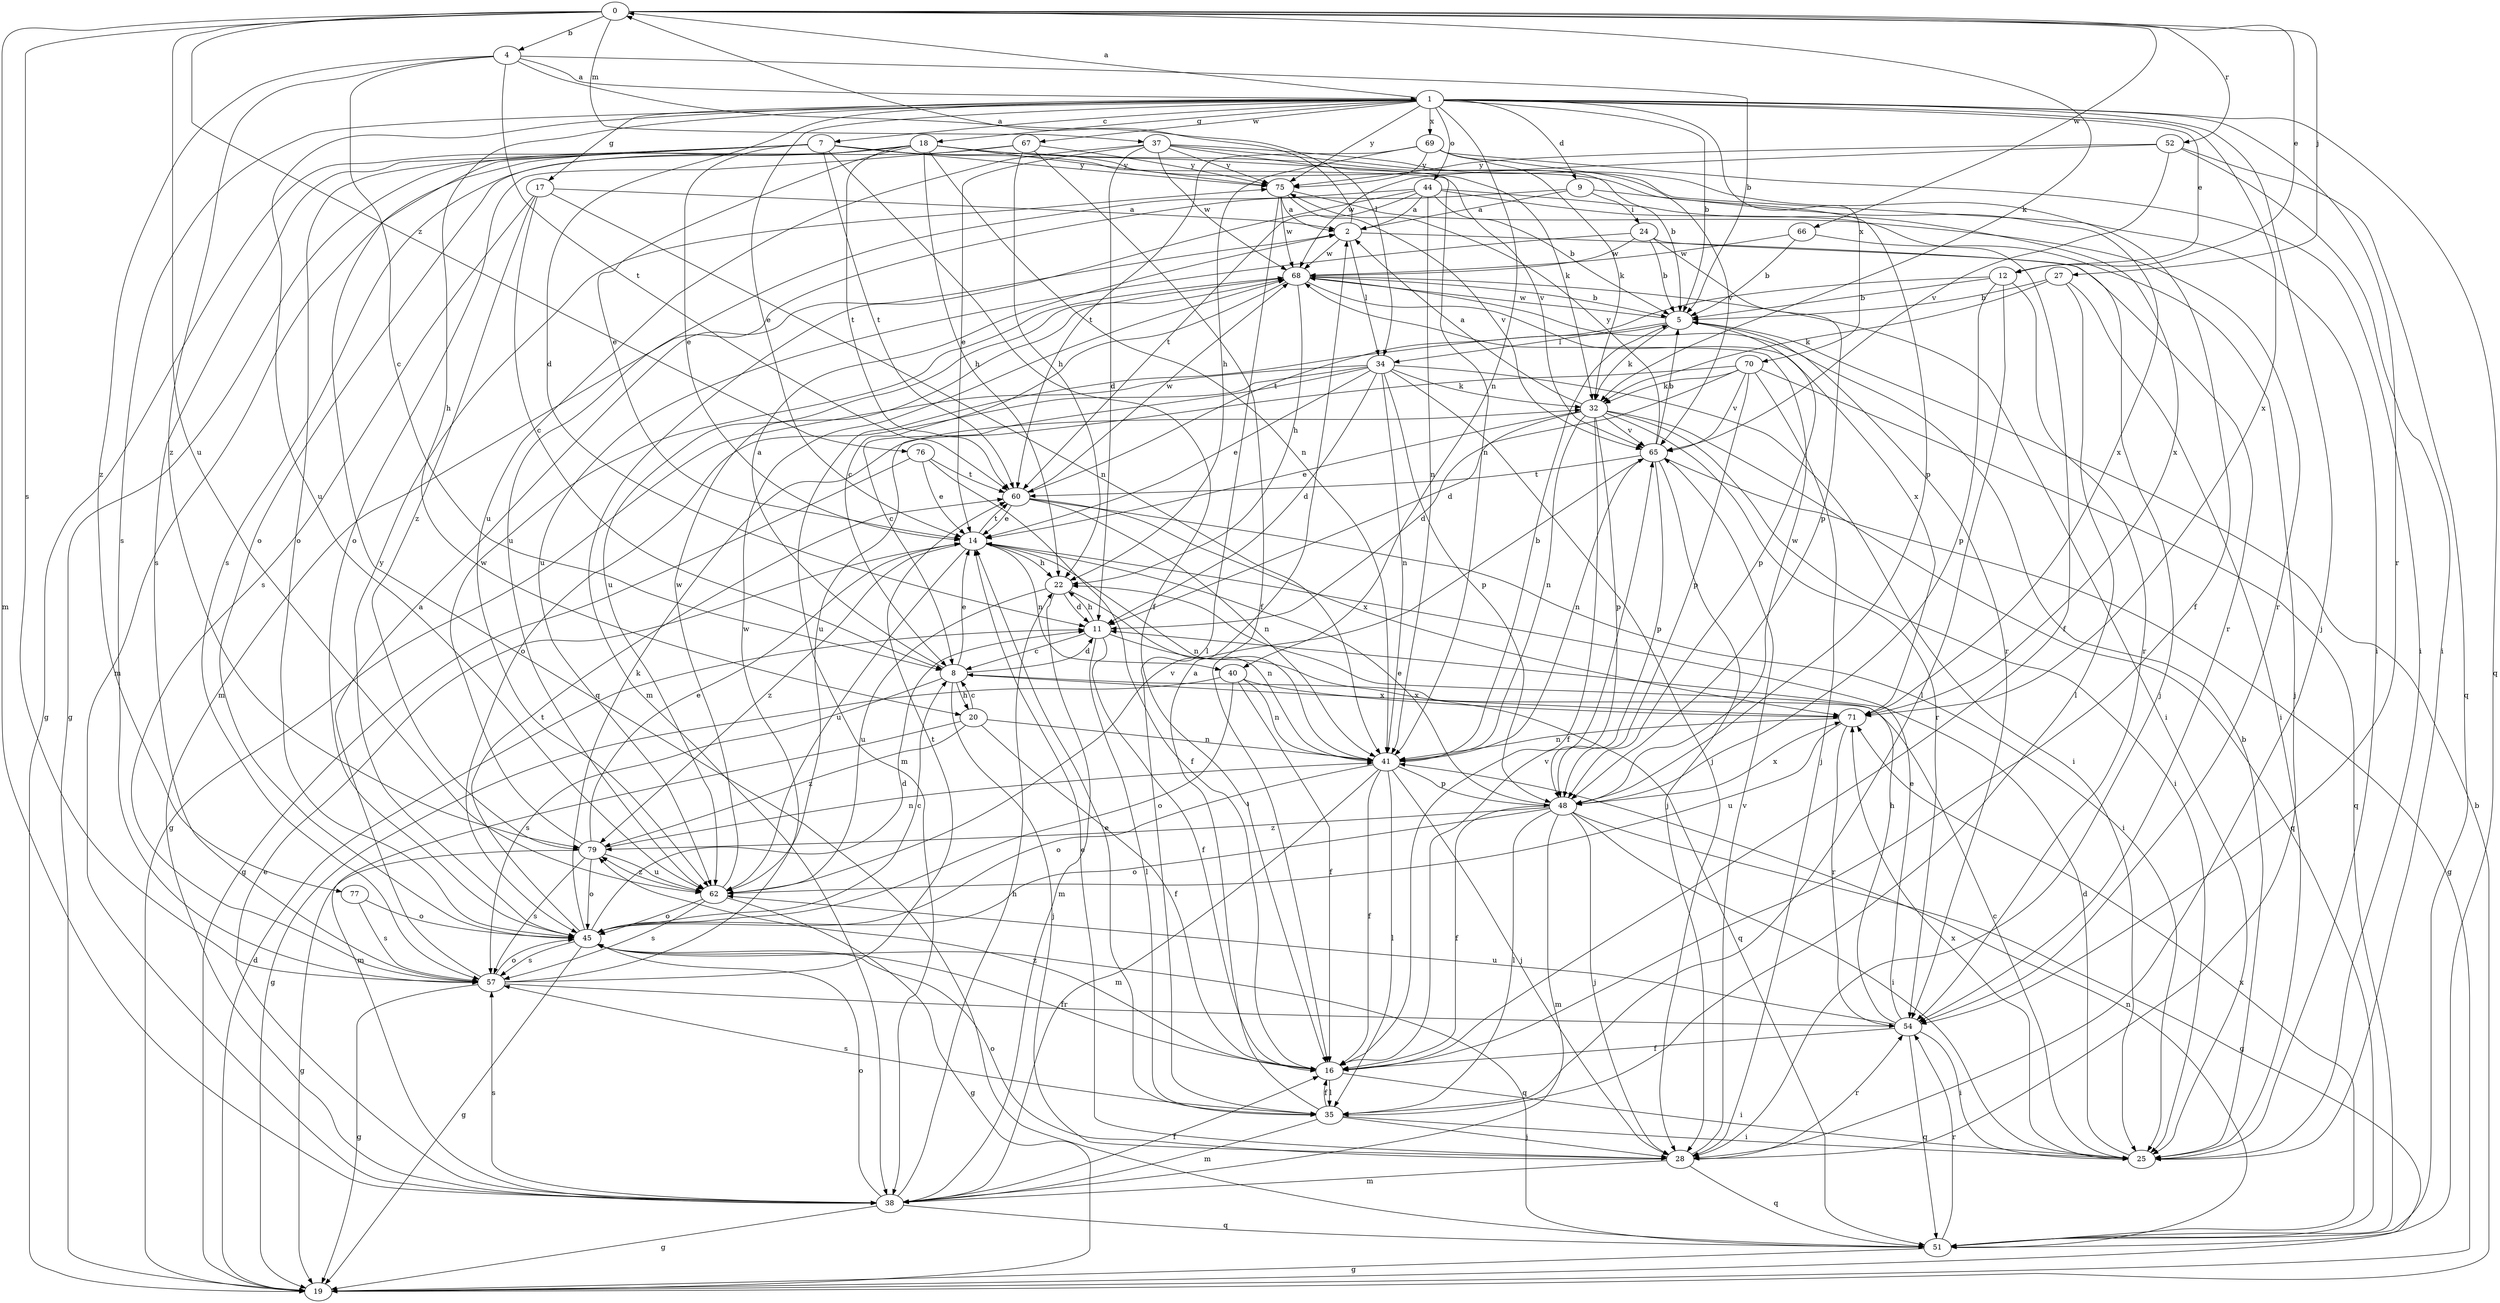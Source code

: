 strict digraph  {
0;
1;
2;
4;
5;
7;
8;
9;
11;
12;
14;
16;
17;
18;
19;
20;
22;
24;
25;
27;
28;
32;
34;
35;
37;
38;
40;
41;
44;
45;
48;
51;
52;
54;
57;
60;
62;
65;
66;
67;
68;
69;
70;
71;
75;
76;
77;
79;
0 -> 4  [label=b];
0 -> 12  [label=e];
0 -> 27  [label=j];
0 -> 32  [label=k];
0 -> 37  [label=m];
0 -> 38  [label=m];
0 -> 52  [label=r];
0 -> 57  [label=s];
0 -> 62  [label=u];
0 -> 66  [label=w];
0 -> 76  [label=z];
1 -> 0  [label=a];
1 -> 5  [label=b];
1 -> 7  [label=c];
1 -> 9  [label=d];
1 -> 11  [label=d];
1 -> 12  [label=e];
1 -> 14  [label=e];
1 -> 17  [label=g];
1 -> 18  [label=g];
1 -> 20  [label=h];
1 -> 28  [label=j];
1 -> 40  [label=n];
1 -> 44  [label=o];
1 -> 51  [label=q];
1 -> 54  [label=r];
1 -> 57  [label=s];
1 -> 62  [label=u];
1 -> 67  [label=w];
1 -> 69  [label=x];
1 -> 70  [label=x];
1 -> 71  [label=x];
1 -> 75  [label=y];
2 -> 0  [label=a];
2 -> 34  [label=l];
2 -> 54  [label=r];
2 -> 68  [label=w];
4 -> 1  [label=a];
4 -> 5  [label=b];
4 -> 8  [label=c];
4 -> 34  [label=l];
4 -> 60  [label=t];
4 -> 77  [label=z];
4 -> 79  [label=z];
5 -> 32  [label=k];
5 -> 34  [label=l];
5 -> 38  [label=m];
5 -> 48  [label=p];
5 -> 68  [label=w];
7 -> 14  [label=e];
7 -> 16  [label=f];
7 -> 19  [label=g];
7 -> 45  [label=o];
7 -> 48  [label=p];
7 -> 51  [label=q];
7 -> 57  [label=s];
7 -> 60  [label=t];
7 -> 65  [label=v];
7 -> 75  [label=y];
8 -> 2  [label=a];
8 -> 11  [label=d];
8 -> 14  [label=e];
8 -> 20  [label=h];
8 -> 28  [label=j];
8 -> 57  [label=s];
8 -> 71  [label=x];
9 -> 2  [label=a];
9 -> 24  [label=i];
9 -> 38  [label=m];
9 -> 71  [label=x];
11 -> 8  [label=c];
11 -> 16  [label=f];
11 -> 22  [label=h];
11 -> 35  [label=l];
11 -> 51  [label=q];
12 -> 5  [label=b];
12 -> 35  [label=l];
12 -> 48  [label=p];
12 -> 54  [label=r];
12 -> 60  [label=t];
14 -> 22  [label=h];
14 -> 40  [label=n];
14 -> 41  [label=n];
14 -> 60  [label=t];
14 -> 62  [label=u];
14 -> 79  [label=z];
16 -> 25  [label=i];
16 -> 35  [label=l];
16 -> 65  [label=v];
16 -> 79  [label=z];
17 -> 2  [label=a];
17 -> 8  [label=c];
17 -> 41  [label=n];
17 -> 57  [label=s];
17 -> 79  [label=z];
18 -> 14  [label=e];
18 -> 19  [label=g];
18 -> 22  [label=h];
18 -> 25  [label=i];
18 -> 32  [label=k];
18 -> 38  [label=m];
18 -> 41  [label=n];
18 -> 45  [label=o];
18 -> 60  [label=t];
18 -> 75  [label=y];
19 -> 5  [label=b];
19 -> 11  [label=d];
20 -> 8  [label=c];
20 -> 16  [label=f];
20 -> 38  [label=m];
20 -> 41  [label=n];
20 -> 79  [label=z];
22 -> 11  [label=d];
22 -> 38  [label=m];
22 -> 41  [label=n];
22 -> 62  [label=u];
24 -> 5  [label=b];
24 -> 28  [label=j];
24 -> 48  [label=p];
24 -> 62  [label=u];
24 -> 68  [label=w];
25 -> 5  [label=b];
25 -> 8  [label=c];
25 -> 11  [label=d];
25 -> 71  [label=x];
27 -> 5  [label=b];
27 -> 25  [label=i];
27 -> 32  [label=k];
27 -> 35  [label=l];
28 -> 14  [label=e];
28 -> 38  [label=m];
28 -> 45  [label=o];
28 -> 51  [label=q];
28 -> 54  [label=r];
28 -> 65  [label=v];
32 -> 2  [label=a];
32 -> 11  [label=d];
32 -> 14  [label=e];
32 -> 16  [label=f];
32 -> 25  [label=i];
32 -> 41  [label=n];
32 -> 48  [label=p];
32 -> 51  [label=q];
32 -> 54  [label=r];
32 -> 65  [label=v];
34 -> 8  [label=c];
34 -> 11  [label=d];
34 -> 14  [label=e];
34 -> 19  [label=g];
34 -> 25  [label=i];
34 -> 28  [label=j];
34 -> 32  [label=k];
34 -> 41  [label=n];
34 -> 45  [label=o];
34 -> 48  [label=p];
35 -> 2  [label=a];
35 -> 14  [label=e];
35 -> 16  [label=f];
35 -> 25  [label=i];
35 -> 28  [label=j];
35 -> 38  [label=m];
35 -> 57  [label=s];
37 -> 5  [label=b];
37 -> 11  [label=d];
37 -> 14  [label=e];
37 -> 16  [label=f];
37 -> 41  [label=n];
37 -> 62  [label=u];
37 -> 68  [label=w];
37 -> 75  [label=y];
38 -> 14  [label=e];
38 -> 16  [label=f];
38 -> 19  [label=g];
38 -> 22  [label=h];
38 -> 45  [label=o];
38 -> 51  [label=q];
38 -> 57  [label=s];
40 -> 16  [label=f];
40 -> 19  [label=g];
40 -> 41  [label=n];
40 -> 45  [label=o];
40 -> 71  [label=x];
41 -> 5  [label=b];
41 -> 16  [label=f];
41 -> 28  [label=j];
41 -> 35  [label=l];
41 -> 38  [label=m];
41 -> 45  [label=o];
41 -> 48  [label=p];
44 -> 2  [label=a];
44 -> 5  [label=b];
44 -> 16  [label=f];
44 -> 38  [label=m];
44 -> 41  [label=n];
44 -> 60  [label=t];
44 -> 62  [label=u];
44 -> 71  [label=x];
45 -> 8  [label=c];
45 -> 11  [label=d];
45 -> 16  [label=f];
45 -> 19  [label=g];
45 -> 32  [label=k];
45 -> 51  [label=q];
45 -> 57  [label=s];
45 -> 60  [label=t];
45 -> 75  [label=y];
48 -> 14  [label=e];
48 -> 16  [label=f];
48 -> 19  [label=g];
48 -> 25  [label=i];
48 -> 28  [label=j];
48 -> 35  [label=l];
48 -> 38  [label=m];
48 -> 45  [label=o];
48 -> 68  [label=w];
48 -> 71  [label=x];
48 -> 79  [label=z];
51 -> 19  [label=g];
51 -> 41  [label=n];
51 -> 54  [label=r];
51 -> 71  [label=x];
52 -> 25  [label=i];
52 -> 51  [label=q];
52 -> 65  [label=v];
52 -> 68  [label=w];
52 -> 75  [label=y];
54 -> 14  [label=e];
54 -> 16  [label=f];
54 -> 22  [label=h];
54 -> 25  [label=i];
54 -> 51  [label=q];
54 -> 62  [label=u];
57 -> 2  [label=a];
57 -> 19  [label=g];
57 -> 45  [label=o];
57 -> 54  [label=r];
57 -> 60  [label=t];
57 -> 68  [label=w];
60 -> 14  [label=e];
60 -> 25  [label=i];
60 -> 41  [label=n];
60 -> 68  [label=w];
60 -> 71  [label=x];
62 -> 19  [label=g];
62 -> 45  [label=o];
62 -> 57  [label=s];
62 -> 65  [label=v];
62 -> 68  [label=w];
62 -> 79  [label=z];
65 -> 5  [label=b];
65 -> 19  [label=g];
65 -> 28  [label=j];
65 -> 41  [label=n];
65 -> 48  [label=p];
65 -> 60  [label=t];
65 -> 75  [label=y];
66 -> 5  [label=b];
66 -> 28  [label=j];
66 -> 68  [label=w];
67 -> 16  [label=f];
67 -> 22  [label=h];
67 -> 45  [label=o];
67 -> 57  [label=s];
67 -> 75  [label=y];
68 -> 5  [label=b];
68 -> 8  [label=c];
68 -> 22  [label=h];
68 -> 25  [label=i];
68 -> 54  [label=r];
68 -> 62  [label=u];
68 -> 71  [label=x];
69 -> 22  [label=h];
69 -> 25  [label=i];
69 -> 32  [label=k];
69 -> 60  [label=t];
69 -> 65  [label=v];
69 -> 75  [label=y];
70 -> 11  [label=d];
70 -> 28  [label=j];
70 -> 32  [label=k];
70 -> 48  [label=p];
70 -> 51  [label=q];
70 -> 62  [label=u];
70 -> 65  [label=v];
71 -> 41  [label=n];
71 -> 54  [label=r];
71 -> 62  [label=u];
75 -> 2  [label=a];
75 -> 35  [label=l];
75 -> 54  [label=r];
75 -> 65  [label=v];
75 -> 68  [label=w];
76 -> 14  [label=e];
76 -> 16  [label=f];
76 -> 19  [label=g];
76 -> 60  [label=t];
77 -> 45  [label=o];
77 -> 57  [label=s];
79 -> 14  [label=e];
79 -> 19  [label=g];
79 -> 41  [label=n];
79 -> 45  [label=o];
79 -> 57  [label=s];
79 -> 62  [label=u];
79 -> 68  [label=w];
}
